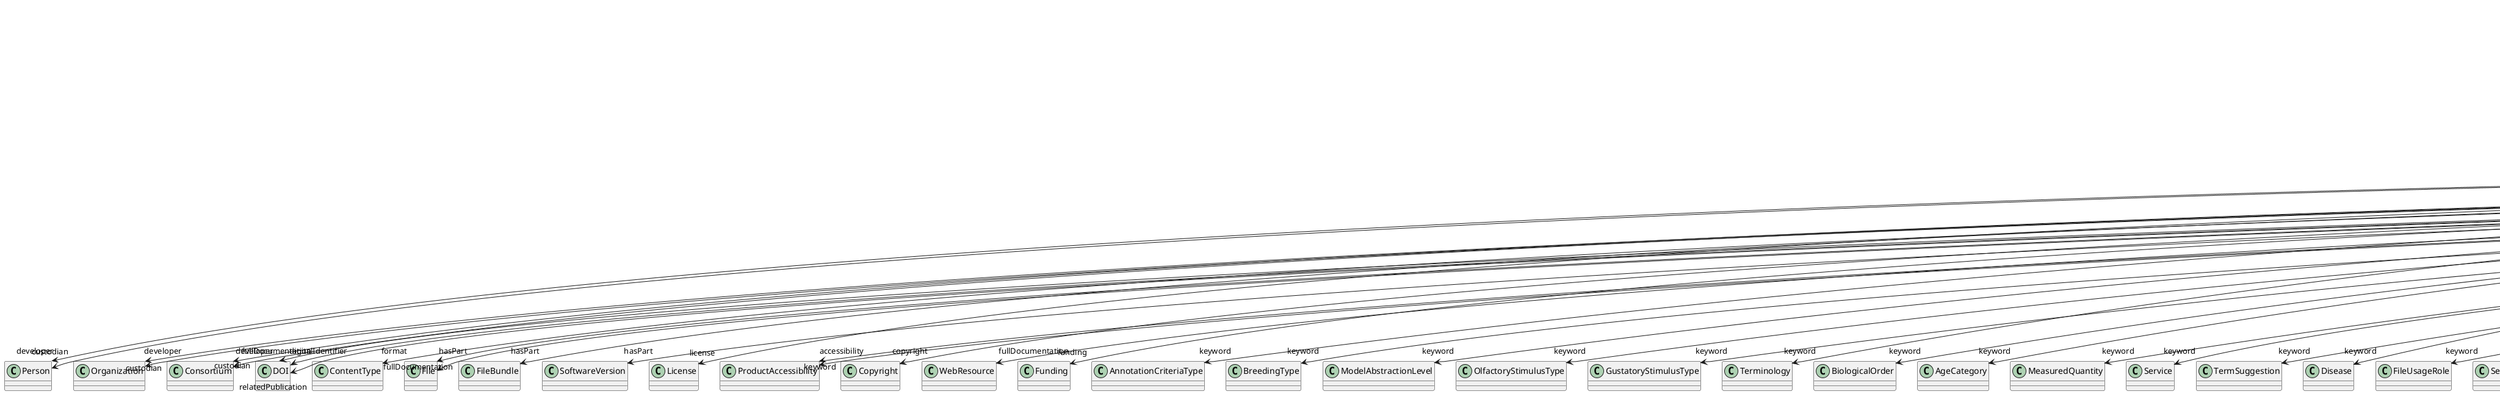 @startuml
class WorkflowRecipeVersion {
+developer
+digitalIdentifier
+format
+hasPart
+isAlternativeVersionOf
+isNewVersionOf
+license
+accessibility
+copyright
+custodian
+description
+fullDocumentation
+fullName
+funding
+homepage
+howToCite
+keyword
+otherContribution
+relatedPublication
+releaseDate
+repository
+shortName
+supportChannel
+versionIdentifier
+versionInnovation

}
WorkflowRecipeVersion -d-> "developer" Person
WorkflowRecipeVersion -d-> "developer" Organization
WorkflowRecipeVersion -d-> "developer" Consortium
WorkflowRecipeVersion -d-> "digitalIdentifier" DOI
WorkflowRecipeVersion -d-> "format" ContentType
WorkflowRecipeVersion -d-> "hasPart" WorkflowRecipeVersion
WorkflowRecipeVersion -d-> "hasPart" File
WorkflowRecipeVersion -d-> "hasPart" FileBundle
WorkflowRecipeVersion -d-> "hasPart" SoftwareVersion
WorkflowRecipeVersion -d-> "isAlternativeVersionOf" WorkflowRecipeVersion
WorkflowRecipeVersion -d-> "isNewVersionOf" WorkflowRecipeVersion
WorkflowRecipeVersion -d-> "license" License
WorkflowRecipeVersion -d-> "accessibility" ProductAccessibility
WorkflowRecipeVersion -d-> "copyright" Copyright
WorkflowRecipeVersion -d-> "custodian" Person
WorkflowRecipeVersion -d-> "custodian" Organization
WorkflowRecipeVersion -d-> "custodian" Consortium
WorkflowRecipeVersion -d-> "fullDocumentation" DOI
WorkflowRecipeVersion -d-> "fullDocumentation" File
WorkflowRecipeVersion -d-> "fullDocumentation" WebResource
WorkflowRecipeVersion -d-> "funding" Funding
WorkflowRecipeVersion -d-> "keyword" AnnotationCriteriaType
WorkflowRecipeVersion -d-> "keyword" BreedingType
WorkflowRecipeVersion -d-> "keyword" ModelAbstractionLevel
WorkflowRecipeVersion -d-> "keyword" OlfactoryStimulusType
WorkflowRecipeVersion -d-> "keyword" GustatoryStimulusType
WorkflowRecipeVersion -d-> "keyword" Terminology
WorkflowRecipeVersion -d-> "keyword" BiologicalOrder
WorkflowRecipeVersion -d-> "keyword" AgeCategory
WorkflowRecipeVersion -d-> "keyword" MeasuredQuantity
WorkflowRecipeVersion -d-> "keyword" Service
WorkflowRecipeVersion -d-> "keyword" TermSuggestion
WorkflowRecipeVersion -d-> "keyword" Disease
WorkflowRecipeVersion -d-> "keyword" FileUsageRole
WorkflowRecipeVersion -d-> "keyword" SetupType
WorkflowRecipeVersion -d-> "keyword" AuditoryStimulusType
WorkflowRecipeVersion -d-> "keyword" AnatomicalAxesOrientation
WorkflowRecipeVersion -d-> "keyword" Language
WorkflowRecipeVersion -d-> "keyword" DataType
WorkflowRecipeVersion -d-> "keyword" TissueSampleType
WorkflowRecipeVersion -d-> "keyword" SubcellularEntity
WorkflowRecipeVersion -d-> "keyword" TypeOfUncertainty
WorkflowRecipeVersion -d-> "keyword" CellCultureType
WorkflowRecipeVersion -d-> "keyword" SubjectAttribute
WorkflowRecipeVersion -d-> "keyword" PatchClampVariation
WorkflowRecipeVersion -d-> "keyword" CriteriaQualityType
WorkflowRecipeVersion -d-> "keyword" Species
WorkflowRecipeVersion -d-> "keyword" UBERONParcellation
WorkflowRecipeVersion -d-> "keyword" MolecularEntity
WorkflowRecipeVersion -d-> "keyword" EthicsAssessment
WorkflowRecipeVersion -d-> "keyword" Technique
WorkflowRecipeVersion -d-> "keyword" ElectricalStimulusType
WorkflowRecipeVersion -d-> "keyword" Laterality
WorkflowRecipeVersion -d-> "keyword" GeneticStrainType
WorkflowRecipeVersion -d-> "keyword" AnatomicalPlane
WorkflowRecipeVersion -d-> "keyword" SoftwareApplicationCategory
WorkflowRecipeVersion -d-> "keyword" PreparationType
WorkflowRecipeVersion -d-> "keyword" OperatingSystem
WorkflowRecipeVersion -d-> "keyword" OperatingDevice
WorkflowRecipeVersion -d-> "keyword" AnatomicalIdentificationType
WorkflowRecipeVersion -d-> "keyword" OrganismSystem
WorkflowRecipeVersion -d-> "keyword" FileRepositoryType
WorkflowRecipeVersion -d-> "keyword" QualitativeOverlap
WorkflowRecipeVersion -d-> "keyword" Organ
WorkflowRecipeVersion -d-> "keyword" MetaDataModelType
WorkflowRecipeVersion -d-> "keyword" LearningResourceType
WorkflowRecipeVersion -d-> "keyword" StimulationTechnique
WorkflowRecipeVersion -d-> "keyword" CranialWindowConstructionType
WorkflowRecipeVersion -d-> "keyword" ProductAccessibility
WorkflowRecipeVersion -d-> "keyword" EducationalLevel
WorkflowRecipeVersion -d-> "keyword" ModelScope
WorkflowRecipeVersion -d-> "keyword" OpticalStimulusType
WorkflowRecipeVersion -d-> "keyword" ActionStatusType
WorkflowRecipeVersion -d-> "keyword" ChemicalMixtureType
WorkflowRecipeVersion -d-> "keyword" DiseaseModel
WorkflowRecipeVersion -d-> "keyword" DeviceType
WorkflowRecipeVersion -d-> "keyword" VisualStimulusType
WorkflowRecipeVersion -d-> "keyword" ExperimentalApproach
WorkflowRecipeVersion -d-> "keyword" CranialWindowReinforcementType
WorkflowRecipeVersion -d-> "keyword" DifferenceMeasure
WorkflowRecipeVersion -d-> "keyword" Colormap
WorkflowRecipeVersion -d-> "keyword" AnnotationType
WorkflowRecipeVersion -d-> "keyword" Handedness
WorkflowRecipeVersion -d-> "keyword" SoftwareFeature
WorkflowRecipeVersion -d-> "keyword" TissueSampleAttribute
WorkflowRecipeVersion -d-> "keyword" UnitOfMeasurement
WorkflowRecipeVersion -d-> "keyword" CellType
WorkflowRecipeVersion -d-> "keyword" BiologicalSex
WorkflowRecipeVersion -d-> "keyword" OrganismSubstance
WorkflowRecipeVersion -d-> "keyword" StimulationApproach
WorkflowRecipeVersion -d-> "keyword" AtlasType
WorkflowRecipeVersion -d-> "keyword" ContributionType
WorkflowRecipeVersion -d-> "keyword" FileBundleGrouping
WorkflowRecipeVersion -d-> "keyword" ProgrammingLanguage
WorkflowRecipeVersion -d-> "keyword" SemanticDataType
WorkflowRecipeVersion -d-> "keyword" TactileStimulusType
WorkflowRecipeVersion -d-> "keyword" AnalysisTechnique
WorkflowRecipeVersion -d-> "otherContribution" Contribution
WorkflowRecipeVersion -d-> "relatedPublication" ScholarlyArticle
WorkflowRecipeVersion -d-> "relatedPublication" Chapter
WorkflowRecipeVersion -d-> "relatedPublication" Book
WorkflowRecipeVersion -d-> "relatedPublication" HANDLE
WorkflowRecipeVersion -d-> "relatedPublication" DOI
WorkflowRecipeVersion -d-> "relatedPublication" ISSN
WorkflowRecipeVersion -d-> "relatedPublication" ISBN
WorkflowRecipeVersion -d-> "repository" FileRepository

@enduml